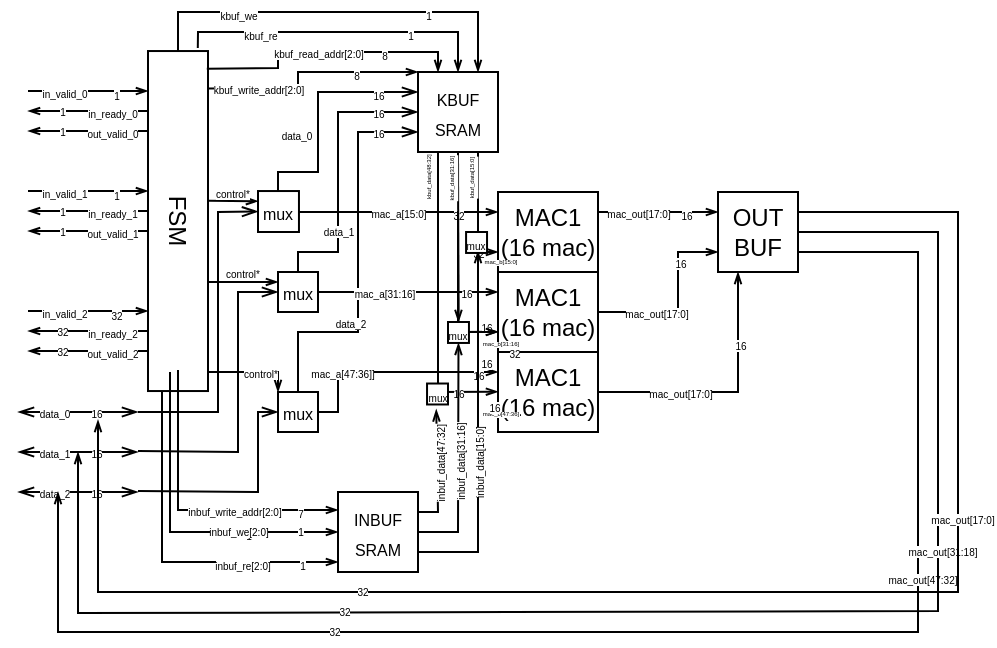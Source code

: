 <mxfile version="24.9.1">
  <diagram name="Page-1" id="lXaVr4ffHn5J0u4nvtV6">
    <mxGraphModel dx="608" dy="348" grid="1" gridSize="10" guides="1" tooltips="1" connect="1" arrows="1" fold="1" page="1" pageScale="1" pageWidth="850" pageHeight="1100" math="0" shadow="0">
      <root>
        <mxCell id="0" />
        <mxCell id="1" parent="0" />
        <mxCell id="hbV3hxeHcZxjDUzCkbi2-3" value="&lt;div&gt;&lt;font style=&quot;font-size: 8px;&quot;&gt;INBUF&lt;/font&gt;&lt;/div&gt;&lt;div&gt;&lt;font style=&quot;font-size: 8px;&quot;&gt;SRAM&lt;br&gt;&lt;/font&gt;&lt;/div&gt;" style="whiteSpace=wrap;html=1;aspect=fixed;" vertex="1" parent="1">
          <mxGeometry x="420" y="590" width="40" height="40" as="geometry" />
        </mxCell>
        <mxCell id="hbV3hxeHcZxjDUzCkbi2-4" value="&lt;div&gt;&lt;font style=&quot;font-size: 8px;&quot;&gt;KBUF&lt;/font&gt;&lt;/div&gt;&lt;div&gt;&lt;font style=&quot;font-size: 8px;&quot;&gt;SRAM&lt;br&gt;&lt;/font&gt;&lt;/div&gt;" style="whiteSpace=wrap;html=1;aspect=fixed;" vertex="1" parent="1">
          <mxGeometry x="460" y="380" width="40" height="40" as="geometry" />
        </mxCell>
        <mxCell id="hbV3hxeHcZxjDUzCkbi2-5" value="&lt;div&gt;OUT&lt;/div&gt;&lt;div&gt;BUF&lt;/div&gt;" style="whiteSpace=wrap;html=1;aspect=fixed;" vertex="1" parent="1">
          <mxGeometry x="610" y="440" width="40" height="40" as="geometry" />
        </mxCell>
        <mxCell id="hbV3hxeHcZxjDUzCkbi2-22" value="" style="endArrow=openThin;html=1;rounded=0;fontSize=5;endFill=0;endSize=4;" edge="1" parent="1">
          <mxGeometry width="50" height="50" relative="1" as="geometry">
            <mxPoint x="265" y="439.52" as="sourcePoint" />
            <mxPoint x="325" y="439.52" as="targetPoint" />
          </mxGeometry>
        </mxCell>
        <mxCell id="hbV3hxeHcZxjDUzCkbi2-23" value="in_valid_1" style="edgeLabel;html=1;align=center;verticalAlign=middle;resizable=0;points=[];fontSize=5;" vertex="1" connectable="0" parent="hbV3hxeHcZxjDUzCkbi2-22">
          <mxGeometry x="-0.407" relative="1" as="geometry">
            <mxPoint as="offset" />
          </mxGeometry>
        </mxCell>
        <mxCell id="hbV3hxeHcZxjDUzCkbi2-24" value="1" style="edgeLabel;html=1;align=center;verticalAlign=middle;resizable=0;points=[];fontSize=5;" vertex="1" connectable="0" parent="hbV3hxeHcZxjDUzCkbi2-22">
          <mxGeometry x="0.446" y="-1" relative="1" as="geometry">
            <mxPoint as="offset" />
          </mxGeometry>
        </mxCell>
        <mxCell id="hbV3hxeHcZxjDUzCkbi2-25" value="" style="endArrow=openThin;html=1;rounded=0;fontSize=5;endFill=0;endSize=4;" edge="1" parent="1">
          <mxGeometry width="50" height="50" relative="1" as="geometry">
            <mxPoint x="325" y="449.52" as="sourcePoint" />
            <mxPoint x="265" y="449.52" as="targetPoint" />
          </mxGeometry>
        </mxCell>
        <mxCell id="hbV3hxeHcZxjDUzCkbi2-26" value="in_ready_1" style="edgeLabel;html=1;align=center;verticalAlign=middle;resizable=0;points=[];fontSize=5;" vertex="1" connectable="0" parent="hbV3hxeHcZxjDUzCkbi2-25">
          <mxGeometry x="-0.407" relative="1" as="geometry">
            <mxPoint as="offset" />
          </mxGeometry>
        </mxCell>
        <mxCell id="hbV3hxeHcZxjDUzCkbi2-27" value="1" style="edgeLabel;html=1;align=center;verticalAlign=middle;resizable=0;points=[];fontSize=5;" vertex="1" connectable="0" parent="hbV3hxeHcZxjDUzCkbi2-25">
          <mxGeometry x="0.446" y="-1" relative="1" as="geometry">
            <mxPoint as="offset" />
          </mxGeometry>
        </mxCell>
        <mxCell id="hbV3hxeHcZxjDUzCkbi2-28" value="" style="endArrow=openThin;html=1;rounded=0;fontSize=5;endFill=0;endSize=4;" edge="1" parent="1">
          <mxGeometry width="50" height="50" relative="1" as="geometry">
            <mxPoint x="325" y="459.52" as="sourcePoint" />
            <mxPoint x="265" y="459.52" as="targetPoint" />
          </mxGeometry>
        </mxCell>
        <mxCell id="hbV3hxeHcZxjDUzCkbi2-29" value="out_valid_1" style="edgeLabel;html=1;align=center;verticalAlign=middle;resizable=0;points=[];fontSize=5;" vertex="1" connectable="0" parent="hbV3hxeHcZxjDUzCkbi2-28">
          <mxGeometry x="-0.407" relative="1" as="geometry">
            <mxPoint as="offset" />
          </mxGeometry>
        </mxCell>
        <mxCell id="hbV3hxeHcZxjDUzCkbi2-30" value="1" style="edgeLabel;html=1;align=center;verticalAlign=middle;resizable=0;points=[];fontSize=5;" vertex="1" connectable="0" parent="hbV3hxeHcZxjDUzCkbi2-28">
          <mxGeometry x="0.446" y="-1" relative="1" as="geometry">
            <mxPoint as="offset" />
          </mxGeometry>
        </mxCell>
        <mxCell id="hbV3hxeHcZxjDUzCkbi2-34" value="" style="endArrow=openThin;html=1;rounded=0;fontSize=5;endFill=0;endSize=4;" edge="1" parent="1">
          <mxGeometry width="50" height="50" relative="1" as="geometry">
            <mxPoint x="265" y="499.52" as="sourcePoint" />
            <mxPoint x="325" y="499.52" as="targetPoint" />
          </mxGeometry>
        </mxCell>
        <mxCell id="hbV3hxeHcZxjDUzCkbi2-35" value="in_valid_2" style="edgeLabel;html=1;align=center;verticalAlign=middle;resizable=0;points=[];fontSize=5;" vertex="1" connectable="0" parent="hbV3hxeHcZxjDUzCkbi2-34">
          <mxGeometry x="-0.407" relative="1" as="geometry">
            <mxPoint as="offset" />
          </mxGeometry>
        </mxCell>
        <mxCell id="hbV3hxeHcZxjDUzCkbi2-36" value="32" style="edgeLabel;html=1;align=center;verticalAlign=middle;resizable=0;points=[];fontSize=5;" vertex="1" connectable="0" parent="hbV3hxeHcZxjDUzCkbi2-34">
          <mxGeometry x="0.446" y="-1" relative="1" as="geometry">
            <mxPoint as="offset" />
          </mxGeometry>
        </mxCell>
        <mxCell id="hbV3hxeHcZxjDUzCkbi2-37" value="" style="endArrow=openThin;html=1;rounded=0;fontSize=5;endFill=0;endSize=4;" edge="1" parent="1">
          <mxGeometry width="50" height="50" relative="1" as="geometry">
            <mxPoint x="325" y="509.52" as="sourcePoint" />
            <mxPoint x="265" y="509.52" as="targetPoint" />
          </mxGeometry>
        </mxCell>
        <mxCell id="hbV3hxeHcZxjDUzCkbi2-38" value="in_ready_2" style="edgeLabel;html=1;align=center;verticalAlign=middle;resizable=0;points=[];fontSize=5;" vertex="1" connectable="0" parent="hbV3hxeHcZxjDUzCkbi2-37">
          <mxGeometry x="-0.407" relative="1" as="geometry">
            <mxPoint as="offset" />
          </mxGeometry>
        </mxCell>
        <mxCell id="hbV3hxeHcZxjDUzCkbi2-39" value="32" style="edgeLabel;html=1;align=center;verticalAlign=middle;resizable=0;points=[];fontSize=5;" vertex="1" connectable="0" parent="hbV3hxeHcZxjDUzCkbi2-37">
          <mxGeometry x="0.446" y="-1" relative="1" as="geometry">
            <mxPoint as="offset" />
          </mxGeometry>
        </mxCell>
        <mxCell id="hbV3hxeHcZxjDUzCkbi2-40" value="" style="endArrow=openThin;html=1;rounded=0;fontSize=5;endFill=0;endSize=4;" edge="1" parent="1">
          <mxGeometry width="50" height="50" relative="1" as="geometry">
            <mxPoint x="325" y="519.52" as="sourcePoint" />
            <mxPoint x="265" y="519.52" as="targetPoint" />
          </mxGeometry>
        </mxCell>
        <mxCell id="hbV3hxeHcZxjDUzCkbi2-41" value="out_valid_2" style="edgeLabel;html=1;align=center;verticalAlign=middle;resizable=0;points=[];fontSize=5;" vertex="1" connectable="0" parent="hbV3hxeHcZxjDUzCkbi2-40">
          <mxGeometry x="-0.407" relative="1" as="geometry">
            <mxPoint as="offset" />
          </mxGeometry>
        </mxCell>
        <mxCell id="hbV3hxeHcZxjDUzCkbi2-42" value="32" style="edgeLabel;html=1;align=center;verticalAlign=middle;resizable=0;points=[];fontSize=5;" vertex="1" connectable="0" parent="hbV3hxeHcZxjDUzCkbi2-40">
          <mxGeometry x="0.446" y="-1" relative="1" as="geometry">
            <mxPoint as="offset" />
          </mxGeometry>
        </mxCell>
        <mxCell id="hbV3hxeHcZxjDUzCkbi2-46" value="" style="endArrow=openThin;html=1;rounded=0;fontSize=5;endFill=0;endSize=4;" edge="1" parent="1">
          <mxGeometry width="50" height="50" relative="1" as="geometry">
            <mxPoint x="265" y="389.52" as="sourcePoint" />
            <mxPoint x="325" y="389.52" as="targetPoint" />
          </mxGeometry>
        </mxCell>
        <mxCell id="hbV3hxeHcZxjDUzCkbi2-47" value="in_valid_0" style="edgeLabel;html=1;align=center;verticalAlign=middle;resizable=0;points=[];fontSize=5;" vertex="1" connectable="0" parent="hbV3hxeHcZxjDUzCkbi2-46">
          <mxGeometry x="-0.407" relative="1" as="geometry">
            <mxPoint as="offset" />
          </mxGeometry>
        </mxCell>
        <mxCell id="hbV3hxeHcZxjDUzCkbi2-48" value="1" style="edgeLabel;html=1;align=center;verticalAlign=middle;resizable=0;points=[];fontSize=5;" vertex="1" connectable="0" parent="hbV3hxeHcZxjDUzCkbi2-46">
          <mxGeometry x="0.446" y="-1" relative="1" as="geometry">
            <mxPoint as="offset" />
          </mxGeometry>
        </mxCell>
        <mxCell id="hbV3hxeHcZxjDUzCkbi2-49" value="" style="endArrow=openThin;html=1;rounded=0;fontSize=5;endFill=0;endSize=4;" edge="1" parent="1">
          <mxGeometry width="50" height="50" relative="1" as="geometry">
            <mxPoint x="325" y="399.52" as="sourcePoint" />
            <mxPoint x="265" y="399.52" as="targetPoint" />
          </mxGeometry>
        </mxCell>
        <mxCell id="hbV3hxeHcZxjDUzCkbi2-50" value="in_ready_0" style="edgeLabel;html=1;align=center;verticalAlign=middle;resizable=0;points=[];fontSize=5;" vertex="1" connectable="0" parent="hbV3hxeHcZxjDUzCkbi2-49">
          <mxGeometry x="-0.407" relative="1" as="geometry">
            <mxPoint as="offset" />
          </mxGeometry>
        </mxCell>
        <mxCell id="hbV3hxeHcZxjDUzCkbi2-51" value="1" style="edgeLabel;html=1;align=center;verticalAlign=middle;resizable=0;points=[];fontSize=5;" vertex="1" connectable="0" parent="hbV3hxeHcZxjDUzCkbi2-49">
          <mxGeometry x="0.446" y="-1" relative="1" as="geometry">
            <mxPoint as="offset" />
          </mxGeometry>
        </mxCell>
        <mxCell id="hbV3hxeHcZxjDUzCkbi2-52" value="" style="endArrow=openThin;html=1;rounded=0;fontSize=5;endFill=0;endSize=4;" edge="1" parent="1">
          <mxGeometry width="50" height="50" relative="1" as="geometry">
            <mxPoint x="325" y="409.52" as="sourcePoint" />
            <mxPoint x="265" y="409.52" as="targetPoint" />
          </mxGeometry>
        </mxCell>
        <mxCell id="hbV3hxeHcZxjDUzCkbi2-53" value="out_valid_0" style="edgeLabel;html=1;align=center;verticalAlign=middle;resizable=0;points=[];fontSize=5;" vertex="1" connectable="0" parent="hbV3hxeHcZxjDUzCkbi2-52">
          <mxGeometry x="-0.407" relative="1" as="geometry">
            <mxPoint as="offset" />
          </mxGeometry>
        </mxCell>
        <mxCell id="hbV3hxeHcZxjDUzCkbi2-54" value="1" style="edgeLabel;html=1;align=center;verticalAlign=middle;resizable=0;points=[];fontSize=5;" vertex="1" connectable="0" parent="hbV3hxeHcZxjDUzCkbi2-52">
          <mxGeometry x="0.446" y="-1" relative="1" as="geometry">
            <mxPoint as="offset" />
          </mxGeometry>
        </mxCell>
        <mxCell id="hbV3hxeHcZxjDUzCkbi2-55" value="" style="endArrow=openThin;startArrow=openThin;html=1;rounded=0;endFill=0;startFill=0;strokeWidth=1;" edge="1" parent="1">
          <mxGeometry width="50" height="50" relative="1" as="geometry">
            <mxPoint x="260" y="570" as="sourcePoint" />
            <mxPoint x="320" y="570" as="targetPoint" />
          </mxGeometry>
        </mxCell>
        <mxCell id="hbV3hxeHcZxjDUzCkbi2-56" value="&lt;font&gt;data_1&lt;/font&gt;" style="edgeLabel;html=1;align=center;verticalAlign=middle;resizable=0;points=[];fontSize=5;" vertex="1" connectable="0" parent="hbV3hxeHcZxjDUzCkbi2-55">
          <mxGeometry x="-0.413" relative="1" as="geometry">
            <mxPoint as="offset" />
          </mxGeometry>
        </mxCell>
        <mxCell id="hbV3hxeHcZxjDUzCkbi2-57" value="&lt;font style=&quot;font-size: 5px;&quot;&gt;16&lt;br&gt;&lt;/font&gt;" style="edgeLabel;html=1;align=center;verticalAlign=middle;resizable=0;points=[];" vertex="1" connectable="0" parent="hbV3hxeHcZxjDUzCkbi2-55">
          <mxGeometry x="0.307" y="-1" relative="1" as="geometry">
            <mxPoint y="-2" as="offset" />
          </mxGeometry>
        </mxCell>
        <mxCell id="hbV3hxeHcZxjDUzCkbi2-58" value="" style="endArrow=openThin;startArrow=openThin;html=1;rounded=0;endFill=0;startFill=0;strokeWidth=1;" edge="1" parent="1">
          <mxGeometry width="50" height="50" relative="1" as="geometry">
            <mxPoint x="260" y="590" as="sourcePoint" />
            <mxPoint x="320" y="590" as="targetPoint" />
          </mxGeometry>
        </mxCell>
        <mxCell id="hbV3hxeHcZxjDUzCkbi2-59" value="&lt;font&gt;data_2&lt;/font&gt;" style="edgeLabel;html=1;align=center;verticalAlign=middle;resizable=0;points=[];fontSize=5;" vertex="1" connectable="0" parent="hbV3hxeHcZxjDUzCkbi2-58">
          <mxGeometry x="-0.413" relative="1" as="geometry">
            <mxPoint as="offset" />
          </mxGeometry>
        </mxCell>
        <mxCell id="hbV3hxeHcZxjDUzCkbi2-60" value="&lt;font style=&quot;font-size: 5px;&quot;&gt;16&lt;/font&gt;" style="edgeLabel;html=1;align=center;verticalAlign=middle;resizable=0;points=[];" vertex="1" connectable="0" parent="hbV3hxeHcZxjDUzCkbi2-58">
          <mxGeometry x="0.307" y="-1" relative="1" as="geometry">
            <mxPoint y="-2" as="offset" />
          </mxGeometry>
        </mxCell>
        <mxCell id="hbV3hxeHcZxjDUzCkbi2-61" value="" style="endArrow=openThin;startArrow=openThin;html=1;rounded=0;endFill=0;startFill=0;strokeWidth=1;" edge="1" parent="1">
          <mxGeometry width="50" height="50" relative="1" as="geometry">
            <mxPoint x="260" y="550" as="sourcePoint" />
            <mxPoint x="320" y="550" as="targetPoint" />
          </mxGeometry>
        </mxCell>
        <mxCell id="hbV3hxeHcZxjDUzCkbi2-62" value="&lt;font&gt;data_0&lt;/font&gt;" style="edgeLabel;html=1;align=center;verticalAlign=middle;resizable=0;points=[];fontSize=5;" vertex="1" connectable="0" parent="hbV3hxeHcZxjDUzCkbi2-61">
          <mxGeometry x="-0.413" relative="1" as="geometry">
            <mxPoint as="offset" />
          </mxGeometry>
        </mxCell>
        <mxCell id="hbV3hxeHcZxjDUzCkbi2-63" value="&lt;div&gt;&lt;font style=&quot;font-size: 5px;&quot;&gt;16&lt;/font&gt;&lt;/div&gt;" style="edgeLabel;html=1;align=center;verticalAlign=middle;resizable=0;points=[];" vertex="1" connectable="0" parent="hbV3hxeHcZxjDUzCkbi2-61">
          <mxGeometry x="0.307" y="-1" relative="1" as="geometry">
            <mxPoint y="-2" as="offset" />
          </mxGeometry>
        </mxCell>
        <mxCell id="hbV3hxeHcZxjDUzCkbi2-64" value="&lt;div&gt;MAC1&lt;/div&gt;&lt;div&gt;(16 mac)&lt;/div&gt;" style="rounded=0;whiteSpace=wrap;html=1;" vertex="1" parent="1">
          <mxGeometry x="500" y="440" width="50" height="40" as="geometry" />
        </mxCell>
        <mxCell id="hbV3hxeHcZxjDUzCkbi2-67" value="" style="endArrow=openThin;html=1;rounded=0;fontSize=5;endFill=0;endSize=4;" edge="1" parent="1">
          <mxGeometry width="50" height="50" relative="1" as="geometry">
            <mxPoint x="410" y="450" as="sourcePoint" />
            <mxPoint x="500" y="450" as="targetPoint" />
          </mxGeometry>
        </mxCell>
        <mxCell id="hbV3hxeHcZxjDUzCkbi2-68" value="mac_a[15:0]" style="edgeLabel;html=1;align=center;verticalAlign=middle;resizable=0;points=[];fontSize=5;" vertex="1" connectable="0" parent="hbV3hxeHcZxjDUzCkbi2-67">
          <mxGeometry x="-0.407" relative="1" as="geometry">
            <mxPoint x="13" as="offset" />
          </mxGeometry>
        </mxCell>
        <mxCell id="hbV3hxeHcZxjDUzCkbi2-69" value="32" style="edgeLabel;html=1;align=center;verticalAlign=middle;resizable=0;points=[];fontSize=5;" vertex="1" connectable="0" parent="hbV3hxeHcZxjDUzCkbi2-67">
          <mxGeometry x="0.446" y="-1" relative="1" as="geometry">
            <mxPoint x="5" as="offset" />
          </mxGeometry>
        </mxCell>
        <mxCell id="hbV3hxeHcZxjDUzCkbi2-75" value="" style="endArrow=openThin;startArrow=none;html=1;rounded=0;endFill=0;startFill=0;strokeWidth=1;entryX=-0.038;entryY=0.749;entryDx=0;entryDy=0;entryPerimeter=0;exitX=0.5;exitY=0;exitDx=0;exitDy=0;" edge="1" parent="1" source="hbV3hxeHcZxjDUzCkbi2-123">
          <mxGeometry width="50" height="50" relative="1" as="geometry">
            <mxPoint x="401.52" y="540" as="sourcePoint" />
            <mxPoint x="460.0" y="409.96" as="targetPoint" />
            <Array as="points">
              <mxPoint x="400" y="520" />
              <mxPoint x="400" y="510" />
              <mxPoint x="430" y="510" />
              <mxPoint x="430" y="410" />
            </Array>
          </mxGeometry>
        </mxCell>
        <mxCell id="hbV3hxeHcZxjDUzCkbi2-76" value="&lt;font&gt;data_2&lt;/font&gt;" style="edgeLabel;html=1;align=center;verticalAlign=middle;resizable=0;points=[];fontSize=5;" vertex="1" connectable="0" parent="hbV3hxeHcZxjDUzCkbi2-75">
          <mxGeometry x="-0.413" relative="1" as="geometry">
            <mxPoint y="-5" as="offset" />
          </mxGeometry>
        </mxCell>
        <mxCell id="hbV3hxeHcZxjDUzCkbi2-77" value="16" style="edgeLabel;html=1;align=center;verticalAlign=middle;resizable=0;points=[];fontSize=5;" vertex="1" connectable="0" parent="hbV3hxeHcZxjDUzCkbi2-75">
          <mxGeometry x="0.307" y="-1" relative="1" as="geometry">
            <mxPoint x="9" y="-36" as="offset" />
          </mxGeometry>
        </mxCell>
        <mxCell id="hbV3hxeHcZxjDUzCkbi2-78" value="&lt;div&gt;MAC1&lt;/div&gt;&lt;div&gt;(16 mac)&lt;/div&gt;" style="rounded=0;whiteSpace=wrap;html=1;" vertex="1" parent="1">
          <mxGeometry x="500" y="480" width="50" height="40" as="geometry" />
        </mxCell>
        <mxCell id="hbV3hxeHcZxjDUzCkbi2-79" value="&lt;div&gt;MAC1&lt;/div&gt;&lt;div&gt;(16 mac)&lt;/div&gt;" style="rounded=0;whiteSpace=wrap;html=1;" vertex="1" parent="1">
          <mxGeometry x="500" y="520" width="50" height="40" as="geometry" />
        </mxCell>
        <mxCell id="hbV3hxeHcZxjDUzCkbi2-80" value="" style="endArrow=openThin;html=1;rounded=0;fontSize=5;endFill=0;endSize=4;" edge="1" parent="1">
          <mxGeometry width="50" height="50" relative="1" as="geometry">
            <mxPoint x="480" y="480" as="sourcePoint" />
            <mxPoint x="500" y="509.83" as="targetPoint" />
            <Array as="points">
              <mxPoint x="480" y="510" />
            </Array>
          </mxGeometry>
        </mxCell>
        <mxCell id="hbV3hxeHcZxjDUzCkbi2-82" value="16" style="edgeLabel;html=1;align=center;verticalAlign=middle;resizable=0;points=[];fontSize=5;" vertex="1" connectable="0" parent="hbV3hxeHcZxjDUzCkbi2-80">
          <mxGeometry x="0.446" y="-1" relative="1" as="geometry">
            <mxPoint x="8" y="-4" as="offset" />
          </mxGeometry>
        </mxCell>
        <mxCell id="hbV3hxeHcZxjDUzCkbi2-83" value="" style="endArrow=openThin;html=1;rounded=0;fontSize=5;endFill=0;endSize=4;exitX=0.25;exitY=1;exitDx=0;exitDy=0;" edge="1" parent="1" source="hbV3hxeHcZxjDUzCkbi2-4">
          <mxGeometry width="50" height="50" relative="1" as="geometry">
            <mxPoint x="470" y="460" as="sourcePoint" />
            <mxPoint x="500" y="539.83" as="targetPoint" />
            <Array as="points">
              <mxPoint x="470" y="540" />
            </Array>
          </mxGeometry>
        </mxCell>
        <mxCell id="hbV3hxeHcZxjDUzCkbi2-85" value="16" style="edgeLabel;html=1;align=center;verticalAlign=middle;resizable=0;points=[];fontSize=5;" vertex="1" connectable="0" parent="hbV3hxeHcZxjDUzCkbi2-83">
          <mxGeometry x="0.446" y="-1" relative="1" as="geometry">
            <mxPoint x="11" y="11" as="offset" />
          </mxGeometry>
        </mxCell>
        <mxCell id="hbV3hxeHcZxjDUzCkbi2-91" value="" style="endArrow=openThin;startArrow=none;html=1;rounded=0;endFill=0;startFill=0;strokeWidth=1;entryX=-0.038;entryY=0.749;entryDx=0;entryDy=0;entryPerimeter=0;exitX=0.5;exitY=0;exitDx=0;exitDy=0;" edge="1" parent="1" source="hbV3hxeHcZxjDUzCkbi2-122">
          <mxGeometry width="50" height="50" relative="1" as="geometry">
            <mxPoint x="410" y="490" as="sourcePoint" />
            <mxPoint x="460" y="400" as="targetPoint" />
            <Array as="points">
              <mxPoint x="400" y="470" />
              <mxPoint x="420" y="470" />
              <mxPoint x="420" y="440" />
              <mxPoint x="420" y="420" />
              <mxPoint x="420" y="400" />
            </Array>
          </mxGeometry>
        </mxCell>
        <mxCell id="hbV3hxeHcZxjDUzCkbi2-92" value="&lt;font&gt;data_1&lt;/font&gt;" style="edgeLabel;html=1;align=center;verticalAlign=middle;resizable=0;points=[];fontSize=5;" vertex="1" connectable="0" parent="hbV3hxeHcZxjDUzCkbi2-91">
          <mxGeometry x="-0.413" relative="1" as="geometry">
            <mxPoint as="offset" />
          </mxGeometry>
        </mxCell>
        <mxCell id="hbV3hxeHcZxjDUzCkbi2-93" value="16" style="edgeLabel;html=1;align=center;verticalAlign=middle;resizable=0;points=[];fontSize=5;" vertex="1" connectable="0" parent="hbV3hxeHcZxjDUzCkbi2-91">
          <mxGeometry x="0.307" y="-1" relative="1" as="geometry">
            <mxPoint x="19" y="-9" as="offset" />
          </mxGeometry>
        </mxCell>
        <mxCell id="hbV3hxeHcZxjDUzCkbi2-94" value="" style="endArrow=openThin;startArrow=none;html=1;rounded=0;endFill=0;startFill=0;strokeWidth=1;entryX=0;entryY=0.25;entryDx=0;entryDy=0;" edge="1" parent="1" target="hbV3hxeHcZxjDUzCkbi2-4">
          <mxGeometry width="50" height="50" relative="1" as="geometry">
            <mxPoint x="410" y="450" as="sourcePoint" />
            <mxPoint x="450" y="390" as="targetPoint" />
            <Array as="points">
              <mxPoint x="400" y="450" />
              <mxPoint x="390" y="440" />
              <mxPoint x="390" y="430" />
              <mxPoint x="400" y="430" />
              <mxPoint x="410" y="430" />
              <mxPoint x="410" y="390" />
            </Array>
          </mxGeometry>
        </mxCell>
        <mxCell id="hbV3hxeHcZxjDUzCkbi2-95" value="&lt;font&gt;data_0&lt;/font&gt;" style="edgeLabel;html=1;align=center;verticalAlign=middle;resizable=0;points=[];fontSize=5;" vertex="1" connectable="0" parent="hbV3hxeHcZxjDUzCkbi2-94">
          <mxGeometry x="-0.413" relative="1" as="geometry">
            <mxPoint y="-19" as="offset" />
          </mxGeometry>
        </mxCell>
        <mxCell id="hbV3hxeHcZxjDUzCkbi2-96" value="&lt;font style=&quot;font-size: 5px;&quot;&gt;16&lt;/font&gt;" style="edgeLabel;html=1;align=center;verticalAlign=middle;resizable=0;points=[];" vertex="1" connectable="0" parent="hbV3hxeHcZxjDUzCkbi2-94">
          <mxGeometry x="0.307" y="-1" relative="1" as="geometry">
            <mxPoint x="30" y="-1" as="offset" />
          </mxGeometry>
        </mxCell>
        <mxCell id="hbV3hxeHcZxjDUzCkbi2-97" value="" style="endArrow=openThin;html=1;rounded=0;fontSize=5;endFill=0;endSize=4;exitX=1;exitY=0.5;exitDx=0;exitDy=0;" edge="1" parent="1" source="hbV3hxeHcZxjDUzCkbi2-122">
          <mxGeometry width="50" height="50" relative="1" as="geometry">
            <mxPoint x="420" y="500" as="sourcePoint" />
            <mxPoint x="500" y="490" as="targetPoint" />
            <Array as="points">
              <mxPoint x="420" y="490" />
            </Array>
          </mxGeometry>
        </mxCell>
        <mxCell id="hbV3hxeHcZxjDUzCkbi2-98" value="mac_a[31:16]" style="edgeLabel;html=1;align=center;verticalAlign=middle;resizable=0;points=[];fontSize=5;" vertex="1" connectable="0" parent="hbV3hxeHcZxjDUzCkbi2-97">
          <mxGeometry x="-0.407" relative="1" as="geometry">
            <mxPoint x="6" as="offset" />
          </mxGeometry>
        </mxCell>
        <mxCell id="hbV3hxeHcZxjDUzCkbi2-99" value="16" style="edgeLabel;html=1;align=center;verticalAlign=middle;resizable=0;points=[];fontSize=5;" vertex="1" connectable="0" parent="hbV3hxeHcZxjDUzCkbi2-97">
          <mxGeometry x="0.446" y="-1" relative="1" as="geometry">
            <mxPoint x="9" y="-1" as="offset" />
          </mxGeometry>
        </mxCell>
        <mxCell id="hbV3hxeHcZxjDUzCkbi2-100" value="" style="endArrow=openThin;html=1;rounded=0;fontSize=5;endFill=0;endSize=4;exitX=1;exitY=0.5;exitDx=0;exitDy=0;" edge="1" parent="1" source="hbV3hxeHcZxjDUzCkbi2-123">
          <mxGeometry width="50" height="50" relative="1" as="geometry">
            <mxPoint x="430" y="530" as="sourcePoint" />
            <mxPoint x="500" y="530" as="targetPoint" />
            <Array as="points">
              <mxPoint x="420" y="550" />
              <mxPoint x="420" y="530" />
            </Array>
          </mxGeometry>
        </mxCell>
        <mxCell id="hbV3hxeHcZxjDUzCkbi2-101" value="mac_a[47:36]]" style="edgeLabel;html=1;align=center;verticalAlign=middle;resizable=0;points=[];fontSize=5;" vertex="1" connectable="0" parent="hbV3hxeHcZxjDUzCkbi2-100">
          <mxGeometry x="-0.407" relative="1" as="geometry">
            <mxPoint x="-1" as="offset" />
          </mxGeometry>
        </mxCell>
        <mxCell id="hbV3hxeHcZxjDUzCkbi2-102" value="16" style="edgeLabel;html=1;align=center;verticalAlign=middle;resizable=0;points=[];fontSize=5;" vertex="1" connectable="0" parent="hbV3hxeHcZxjDUzCkbi2-100">
          <mxGeometry x="0.446" y="-1" relative="1" as="geometry">
            <mxPoint x="20" as="offset" />
          </mxGeometry>
        </mxCell>
        <mxCell id="hbV3hxeHcZxjDUzCkbi2-103" value="" style="endArrow=openThin;html=1;rounded=0;fontSize=5;endFill=0;endSize=4;" edge="1" parent="1">
          <mxGeometry width="50" height="50" relative="1" as="geometry">
            <mxPoint x="550" y="450" as="sourcePoint" />
            <mxPoint x="610" y="450" as="targetPoint" />
          </mxGeometry>
        </mxCell>
        <mxCell id="hbV3hxeHcZxjDUzCkbi2-104" value="mac_out[17:0]" style="edgeLabel;html=1;align=center;verticalAlign=middle;resizable=0;points=[];fontSize=5;" vertex="1" connectable="0" parent="hbV3hxeHcZxjDUzCkbi2-103">
          <mxGeometry x="-0.407" relative="1" as="geometry">
            <mxPoint x="2" as="offset" />
          </mxGeometry>
        </mxCell>
        <mxCell id="hbV3hxeHcZxjDUzCkbi2-105" value="16" style="edgeLabel;html=1;align=center;verticalAlign=middle;resizable=0;points=[];fontSize=5;" vertex="1" connectable="0" parent="hbV3hxeHcZxjDUzCkbi2-103">
          <mxGeometry x="0.446" y="-1" relative="1" as="geometry">
            <mxPoint as="offset" />
          </mxGeometry>
        </mxCell>
        <mxCell id="hbV3hxeHcZxjDUzCkbi2-107" value="" style="endArrow=openThin;html=1;rounded=0;fontSize=5;endFill=0;endSize=4;exitX=1;exitY=0.5;exitDx=0;exitDy=0;" edge="1" parent="1" source="hbV3hxeHcZxjDUzCkbi2-78">
          <mxGeometry width="50" height="50" relative="1" as="geometry">
            <mxPoint x="550" y="470" as="sourcePoint" />
            <mxPoint x="610" y="470" as="targetPoint" />
            <Array as="points">
              <mxPoint x="590" y="500" />
              <mxPoint x="590" y="470" />
            </Array>
          </mxGeometry>
        </mxCell>
        <mxCell id="hbV3hxeHcZxjDUzCkbi2-108" value="mac_out[17:0]" style="edgeLabel;html=1;align=center;verticalAlign=middle;resizable=0;points=[];fontSize=5;" vertex="1" connectable="0" parent="hbV3hxeHcZxjDUzCkbi2-107">
          <mxGeometry x="-0.407" relative="1" as="geometry">
            <mxPoint x="2" as="offset" />
          </mxGeometry>
        </mxCell>
        <mxCell id="hbV3hxeHcZxjDUzCkbi2-109" value="16" style="edgeLabel;html=1;align=center;verticalAlign=middle;resizable=0;points=[];fontSize=5;" vertex="1" connectable="0" parent="hbV3hxeHcZxjDUzCkbi2-107">
          <mxGeometry x="0.446" y="-1" relative="1" as="geometry">
            <mxPoint as="offset" />
          </mxGeometry>
        </mxCell>
        <mxCell id="hbV3hxeHcZxjDUzCkbi2-110" value="" style="endArrow=openThin;html=1;rounded=0;fontSize=5;endFill=0;endSize=4;exitX=1;exitY=0.5;exitDx=0;exitDy=0;entryX=0.25;entryY=1;entryDx=0;entryDy=0;" edge="1" parent="1" target="hbV3hxeHcZxjDUzCkbi2-5">
          <mxGeometry width="50" height="50" relative="1" as="geometry">
            <mxPoint x="550" y="540" as="sourcePoint" />
            <mxPoint x="610" y="510" as="targetPoint" />
            <Array as="points">
              <mxPoint x="590" y="540" />
              <mxPoint x="620" y="540" />
            </Array>
          </mxGeometry>
        </mxCell>
        <mxCell id="hbV3hxeHcZxjDUzCkbi2-111" value="mac_out[17:0]" style="edgeLabel;html=1;align=center;verticalAlign=middle;resizable=0;points=[];fontSize=5;" vertex="1" connectable="0" parent="hbV3hxeHcZxjDUzCkbi2-110">
          <mxGeometry x="-0.407" relative="1" as="geometry">
            <mxPoint x="2" as="offset" />
          </mxGeometry>
        </mxCell>
        <mxCell id="hbV3hxeHcZxjDUzCkbi2-112" value="16" style="edgeLabel;html=1;align=center;verticalAlign=middle;resizable=0;points=[];fontSize=5;" vertex="1" connectable="0" parent="hbV3hxeHcZxjDUzCkbi2-110">
          <mxGeometry x="0.446" y="-1" relative="1" as="geometry">
            <mxPoint as="offset" />
          </mxGeometry>
        </mxCell>
        <mxCell id="hbV3hxeHcZxjDUzCkbi2-114" value="&lt;font style=&quot;font-size: 8px;&quot;&gt;mux&lt;/font&gt;" style="whiteSpace=wrap;html=1;aspect=fixed;" vertex="1" parent="1">
          <mxGeometry x="380" y="439.52" width="20.48" height="20.48" as="geometry" />
        </mxCell>
        <mxCell id="hbV3hxeHcZxjDUzCkbi2-118" value="FSM" style="rounded=0;whiteSpace=wrap;html=1;rotation=90;" vertex="1" parent="1">
          <mxGeometry x="255" y="439.52" width="170" height="30" as="geometry" />
        </mxCell>
        <mxCell id="hbV3hxeHcZxjDUzCkbi2-122" value="&lt;font style=&quot;font-size: 8px;&quot;&gt;mux&lt;/font&gt;" style="whiteSpace=wrap;html=1;aspect=fixed;" vertex="1" parent="1">
          <mxGeometry x="390" y="480" width="20" height="20" as="geometry" />
        </mxCell>
        <mxCell id="hbV3hxeHcZxjDUzCkbi2-123" value="&lt;font style=&quot;font-size: 8px;&quot;&gt;mux&lt;/font&gt;" style="whiteSpace=wrap;html=1;aspect=fixed;" vertex="1" parent="1">
          <mxGeometry x="390" y="540" width="20" height="20" as="geometry" />
        </mxCell>
        <mxCell id="hbV3hxeHcZxjDUzCkbi2-124" value="" style="endArrow=openThin;html=1;rounded=0;fontSize=5;endFill=0;endSize=4;exitX=0.052;exitY=0.02;exitDx=0;exitDy=0;exitPerimeter=0;entryX=0.25;entryY=0;entryDx=0;entryDy=0;" edge="1" parent="1" source="hbV3hxeHcZxjDUzCkbi2-118" target="hbV3hxeHcZxjDUzCkbi2-4">
          <mxGeometry width="50" height="50" relative="1" as="geometry">
            <mxPoint x="350" y="350" as="sourcePoint" />
            <mxPoint x="410" y="350" as="targetPoint" />
            <Array as="points">
              <mxPoint x="390" y="378" />
              <mxPoint x="390" y="370" />
              <mxPoint x="470" y="370" />
            </Array>
          </mxGeometry>
        </mxCell>
        <mxCell id="hbV3hxeHcZxjDUzCkbi2-125" value="kbuf_read_addr[2:0]" style="edgeLabel;html=1;align=center;verticalAlign=middle;resizable=0;points=[];fontSize=5;" vertex="1" connectable="0" parent="hbV3hxeHcZxjDUzCkbi2-124">
          <mxGeometry x="-0.407" relative="1" as="geometry">
            <mxPoint x="20" y="-4" as="offset" />
          </mxGeometry>
        </mxCell>
        <mxCell id="hbV3hxeHcZxjDUzCkbi2-126" value="8" style="edgeLabel;html=1;align=center;verticalAlign=middle;resizable=0;points=[];fontSize=5;" vertex="1" connectable="0" parent="hbV3hxeHcZxjDUzCkbi2-124">
          <mxGeometry x="0.446" y="-1" relative="1" as="geometry">
            <mxPoint as="offset" />
          </mxGeometry>
        </mxCell>
        <mxCell id="hbV3hxeHcZxjDUzCkbi2-129" value="" style="endArrow=openThin;html=1;rounded=0;fontSize=5;endFill=0;endSize=4;exitX=-0.009;exitY=0.17;exitDx=0;exitDy=0;exitPerimeter=0;entryX=0.5;entryY=0;entryDx=0;entryDy=0;" edge="1" parent="1" source="hbV3hxeHcZxjDUzCkbi2-118" target="hbV3hxeHcZxjDUzCkbi2-4">
          <mxGeometry width="50" height="50" relative="1" as="geometry">
            <mxPoint x="350" y="358" as="sourcePoint" />
            <mxPoint x="466" y="360" as="targetPoint" />
            <Array as="points">
              <mxPoint x="350" y="360" />
              <mxPoint x="480" y="360" />
            </Array>
          </mxGeometry>
        </mxCell>
        <mxCell id="hbV3hxeHcZxjDUzCkbi2-131" value="1" style="edgeLabel;html=1;align=center;verticalAlign=middle;resizable=0;points=[];fontSize=5;" vertex="1" connectable="0" parent="hbV3hxeHcZxjDUzCkbi2-129">
          <mxGeometry x="0.446" y="-1" relative="1" as="geometry">
            <mxPoint as="offset" />
          </mxGeometry>
        </mxCell>
        <mxCell id="hbV3hxeHcZxjDUzCkbi2-132" value="&lt;font style=&quot;font-size: 5px;&quot;&gt;kbuf_re&lt;/font&gt;" style="edgeLabel;html=1;align=center;verticalAlign=middle;resizable=0;points=[];" vertex="1" connectable="0" parent="hbV3hxeHcZxjDUzCkbi2-129">
          <mxGeometry x="-0.506" relative="1" as="geometry">
            <mxPoint as="offset" />
          </mxGeometry>
        </mxCell>
        <mxCell id="hbV3hxeHcZxjDUzCkbi2-133" value="" style="endArrow=openThin;html=1;rounded=0;fontSize=5;endFill=0;endSize=4;exitX=0;exitY=0.5;exitDx=0;exitDy=0;entryX=0.75;entryY=0;entryDx=0;entryDy=0;" edge="1" parent="1" source="hbV3hxeHcZxjDUzCkbi2-118" target="hbV3hxeHcZxjDUzCkbi2-4">
          <mxGeometry width="50" height="50" relative="1" as="geometry">
            <mxPoint x="360" y="358" as="sourcePoint" />
            <mxPoint x="490" y="370" as="targetPoint" />
            <Array as="points">
              <mxPoint x="340" y="350" />
              <mxPoint x="360" y="350" />
              <mxPoint x="490" y="350" />
            </Array>
          </mxGeometry>
        </mxCell>
        <mxCell id="hbV3hxeHcZxjDUzCkbi2-134" value="1" style="edgeLabel;html=1;align=center;verticalAlign=middle;resizable=0;points=[];fontSize=5;" vertex="1" connectable="0" parent="hbV3hxeHcZxjDUzCkbi2-133">
          <mxGeometry x="0.446" y="-1" relative="1" as="geometry">
            <mxPoint as="offset" />
          </mxGeometry>
        </mxCell>
        <mxCell id="hbV3hxeHcZxjDUzCkbi2-135" value="&lt;font style=&quot;font-size: 5px;&quot;&gt;kbuf_we&lt;/font&gt;" style="edgeLabel;html=1;align=center;verticalAlign=middle;resizable=0;points=[];" vertex="1" connectable="0" parent="hbV3hxeHcZxjDUzCkbi2-133">
          <mxGeometry x="-0.506" relative="1" as="geometry">
            <mxPoint as="offset" />
          </mxGeometry>
        </mxCell>
        <mxCell id="hbV3hxeHcZxjDUzCkbi2-137" value="" style="endArrow=openThin;html=1;rounded=0;fontSize=5;endFill=0;endSize=4;exitX=0.11;exitY=-0.01;exitDx=0;exitDy=0;exitPerimeter=0;entryX=0;entryY=0;entryDx=0;entryDy=0;" edge="1" parent="1" source="hbV3hxeHcZxjDUzCkbi2-118" target="hbV3hxeHcZxjDUzCkbi2-4">
          <mxGeometry width="50" height="50" relative="1" as="geometry">
            <mxPoint x="360" y="388" as="sourcePoint" />
            <mxPoint x="476" y="390" as="targetPoint" />
            <Array as="points">
              <mxPoint x="400" y="388" />
              <mxPoint x="400" y="380" />
              <mxPoint x="406" y="380" />
            </Array>
          </mxGeometry>
        </mxCell>
        <mxCell id="hbV3hxeHcZxjDUzCkbi2-138" value="kbuf_write_addr[2:0]" style="edgeLabel;html=1;align=center;verticalAlign=middle;resizable=0;points=[];fontSize=5;" vertex="1" connectable="0" parent="hbV3hxeHcZxjDUzCkbi2-137">
          <mxGeometry x="-0.407" relative="1" as="geometry">
            <mxPoint x="-9" as="offset" />
          </mxGeometry>
        </mxCell>
        <mxCell id="hbV3hxeHcZxjDUzCkbi2-139" value="8" style="edgeLabel;html=1;align=center;verticalAlign=middle;resizable=0;points=[];fontSize=5;" vertex="1" connectable="0" parent="hbV3hxeHcZxjDUzCkbi2-137">
          <mxGeometry x="0.446" y="-1" relative="1" as="geometry">
            <mxPoint as="offset" />
          </mxGeometry>
        </mxCell>
        <mxCell id="hbV3hxeHcZxjDUzCkbi2-140" value="" style="endArrow=openThin;html=1;rounded=0;entryX=0;entryY=0.5;entryDx=0;entryDy=0;endFill=0;" edge="1" parent="1" target="hbV3hxeHcZxjDUzCkbi2-114">
          <mxGeometry width="50" height="50" relative="1" as="geometry">
            <mxPoint x="320" y="550" as="sourcePoint" />
            <mxPoint x="440" y="490" as="targetPoint" />
            <Array as="points">
              <mxPoint x="360" y="550" />
              <mxPoint x="360" y="450" />
            </Array>
          </mxGeometry>
        </mxCell>
        <mxCell id="hbV3hxeHcZxjDUzCkbi2-141" value="" style="endArrow=openThin;html=1;rounded=0;entryX=0;entryY=0.5;entryDx=0;entryDy=0;endFill=0;" edge="1" parent="1" target="hbV3hxeHcZxjDUzCkbi2-122">
          <mxGeometry width="50" height="50" relative="1" as="geometry">
            <mxPoint x="320" y="569.52" as="sourcePoint" />
            <mxPoint x="380" y="469.52" as="targetPoint" />
            <Array as="points">
              <mxPoint x="370" y="570" />
              <mxPoint x="370" y="490" />
            </Array>
          </mxGeometry>
        </mxCell>
        <mxCell id="hbV3hxeHcZxjDUzCkbi2-143" value="" style="endArrow=openThin;html=1;rounded=0;entryX=0;entryY=0.5;entryDx=0;entryDy=0;endFill=0;" edge="1" parent="1" target="hbV3hxeHcZxjDUzCkbi2-123">
          <mxGeometry width="50" height="50" relative="1" as="geometry">
            <mxPoint x="320" y="589.52" as="sourcePoint" />
            <mxPoint x="380" y="520" as="targetPoint" />
            <Array as="points">
              <mxPoint x="380" y="590" />
              <mxPoint x="380" y="550" />
            </Array>
          </mxGeometry>
        </mxCell>
        <mxCell id="hbV3hxeHcZxjDUzCkbi2-145" value="" style="endArrow=openThin;html=1;rounded=0;fontSize=5;endFill=0;endSize=4;exitX=0.44;exitY=-0.015;exitDx=0;exitDy=0;exitPerimeter=0;entryX=0;entryY=0.25;entryDx=0;entryDy=0;" edge="1" parent="1" source="hbV3hxeHcZxjDUzCkbi2-118" target="hbV3hxeHcZxjDUzCkbi2-114">
          <mxGeometry width="50" height="50" relative="1" as="geometry">
            <mxPoint x="330" y="420" as="sourcePoint" />
            <mxPoint x="390" y="420" as="targetPoint" />
          </mxGeometry>
        </mxCell>
        <mxCell id="hbV3hxeHcZxjDUzCkbi2-148" value="&lt;font&gt;control*&lt;/font&gt;" style="edgeLabel;html=1;align=center;verticalAlign=middle;resizable=0;points=[];fontSize=5;" vertex="1" connectable="0" parent="hbV3hxeHcZxjDUzCkbi2-145">
          <mxGeometry x="-0.052" y="1" relative="1" as="geometry">
            <mxPoint y="-4" as="offset" />
          </mxGeometry>
        </mxCell>
        <mxCell id="hbV3hxeHcZxjDUzCkbi2-151" value="" style="endArrow=openThin;html=1;rounded=0;fontSize=5;endFill=0;endSize=4;entryX=0;entryY=0.25;entryDx=0;entryDy=0;exitX=0.679;exitY=-0.015;exitDx=0;exitDy=0;exitPerimeter=0;" edge="1" parent="1" source="hbV3hxeHcZxjDUzCkbi2-118" target="hbV3hxeHcZxjDUzCkbi2-122">
          <mxGeometry width="50" height="50" relative="1" as="geometry">
            <mxPoint x="360" y="485" as="sourcePoint" />
            <mxPoint x="380" y="481" as="targetPoint" />
          </mxGeometry>
        </mxCell>
        <mxCell id="hbV3hxeHcZxjDUzCkbi2-152" value="&lt;font&gt;control*&lt;/font&gt;" style="edgeLabel;html=1;align=center;verticalAlign=middle;resizable=0;points=[];fontSize=5;" vertex="1" connectable="0" parent="hbV3hxeHcZxjDUzCkbi2-151">
          <mxGeometry x="-0.052" y="1" relative="1" as="geometry">
            <mxPoint y="-4" as="offset" />
          </mxGeometry>
        </mxCell>
        <mxCell id="hbV3hxeHcZxjDUzCkbi2-153" value="" style="endArrow=openThin;html=1;rounded=0;fontSize=5;endFill=0;endSize=4;entryX=0;entryY=0;entryDx=0;entryDy=0;exitX=0.679;exitY=-0.015;exitDx=0;exitDy=0;exitPerimeter=0;" edge="1" parent="1" target="hbV3hxeHcZxjDUzCkbi2-123">
          <mxGeometry width="50" height="50" relative="1" as="geometry">
            <mxPoint x="355" y="530" as="sourcePoint" />
            <mxPoint x="390" y="530" as="targetPoint" />
            <Array as="points">
              <mxPoint x="390" y="530" />
            </Array>
          </mxGeometry>
        </mxCell>
        <mxCell id="hbV3hxeHcZxjDUzCkbi2-154" value="&lt;font&gt;control*&lt;/font&gt;" style="edgeLabel;html=1;align=center;verticalAlign=middle;resizable=0;points=[];fontSize=5;" vertex="1" connectable="0" parent="hbV3hxeHcZxjDUzCkbi2-153">
          <mxGeometry x="-0.052" y="1" relative="1" as="geometry">
            <mxPoint x="4" y="1" as="offset" />
          </mxGeometry>
        </mxCell>
        <mxCell id="hbV3hxeHcZxjDUzCkbi2-155" value="" style="endArrow=openThin;html=1;rounded=0;fontSize=5;endFill=0;endSize=4;exitX=1;exitY=0.25;exitDx=0;exitDy=0;entryX=0.439;entryY=1.235;entryDx=0;entryDy=0;entryPerimeter=0;" edge="1" parent="1" source="hbV3hxeHcZxjDUzCkbi2-3" target="hbV3hxeHcZxjDUzCkbi2-202">
          <mxGeometry width="50" height="50" relative="1" as="geometry">
            <mxPoint x="460" y="610" as="sourcePoint" />
            <mxPoint x="470" y="540" as="targetPoint" />
            <Array as="points">
              <mxPoint x="470" y="600" />
            </Array>
          </mxGeometry>
        </mxCell>
        <mxCell id="hbV3hxeHcZxjDUzCkbi2-156" value="&lt;div&gt;&lt;div&gt;&lt;div&gt;inbuf_data[47:32]&lt;/div&gt;&lt;/div&gt;&lt;/div&gt;" style="edgeLabel;html=1;align=center;verticalAlign=middle;resizable=0;points=[];fontSize=5;rotation=-90;" vertex="1" connectable="0" parent="hbV3hxeHcZxjDUzCkbi2-155">
          <mxGeometry x="-0.407" relative="1" as="geometry">
            <mxPoint y="-16" as="offset" />
          </mxGeometry>
        </mxCell>
        <mxCell id="hbV3hxeHcZxjDUzCkbi2-157" value="16" style="edgeLabel;html=1;align=center;verticalAlign=middle;resizable=0;points=[];fontSize=5;" vertex="1" connectable="0" parent="hbV3hxeHcZxjDUzCkbi2-155">
          <mxGeometry x="0.446" y="-1" relative="1" as="geometry">
            <mxPoint x="23" y="-41" as="offset" />
          </mxGeometry>
        </mxCell>
        <mxCell id="hbV3hxeHcZxjDUzCkbi2-158" value="" style="endArrow=openThin;html=1;rounded=0;fontSize=5;endFill=0;endSize=4;entryX=0;entryY=0.5;entryDx=0;entryDy=0;" edge="1" parent="1">
          <mxGeometry width="50" height="50" relative="1" as="geometry">
            <mxPoint x="340" y="529" as="sourcePoint" />
            <mxPoint x="420" y="599" as="targetPoint" />
            <Array as="points">
              <mxPoint x="340" y="599" />
            </Array>
          </mxGeometry>
        </mxCell>
        <mxCell id="hbV3hxeHcZxjDUzCkbi2-159" value="inbuf_write_addr[2:0]" style="edgeLabel;html=1;align=center;verticalAlign=middle;resizable=0;points=[];fontSize=5;" vertex="1" connectable="0" parent="hbV3hxeHcZxjDUzCkbi2-158">
          <mxGeometry x="-0.407" relative="1" as="geometry">
            <mxPoint x="28" y="25" as="offset" />
          </mxGeometry>
        </mxCell>
        <mxCell id="hbV3hxeHcZxjDUzCkbi2-160" value="7" style="edgeLabel;html=1;align=center;verticalAlign=middle;resizable=0;points=[];fontSize=5;" vertex="1" connectable="0" parent="hbV3hxeHcZxjDUzCkbi2-158">
          <mxGeometry x="0.446" y="-1" relative="1" as="geometry">
            <mxPoint x="22" as="offset" />
          </mxGeometry>
        </mxCell>
        <mxCell id="hbV3hxeHcZxjDUzCkbi2-166" value="" style="endArrow=openThin;html=1;rounded=0;fontSize=5;endFill=0;endSize=4;exitX=0.75;exitY=1;exitDx=0;exitDy=0;entryX=0;entryY=0.75;entryDx=0;entryDy=0;" edge="1" parent="1" source="hbV3hxeHcZxjDUzCkbi2-4" target="hbV3hxeHcZxjDUzCkbi2-64">
          <mxGeometry width="50" height="50" relative="1" as="geometry">
            <mxPoint x="480" y="429.52" as="sourcePoint" />
            <mxPoint x="510" y="469.35" as="targetPoint" />
            <Array as="points">
              <mxPoint x="490" y="440" />
              <mxPoint x="490" y="470" />
            </Array>
          </mxGeometry>
        </mxCell>
        <mxCell id="hbV3hxeHcZxjDUzCkbi2-168" value="32" style="edgeLabel;html=1;align=center;verticalAlign=middle;resizable=0;points=[];fontSize=5;" vertex="1" connectable="0" parent="hbV3hxeHcZxjDUzCkbi2-166">
          <mxGeometry x="0.446" y="-1" relative="1" as="geometry">
            <mxPoint x="1" y="6" as="offset" />
          </mxGeometry>
        </mxCell>
        <mxCell id="hbV3hxeHcZxjDUzCkbi2-169" value="" style="endArrow=openThin;html=1;rounded=0;fontSize=5;endFill=0;endSize=4;exitX=0.5;exitY=1;exitDx=0;exitDy=0;entryX=0;entryY=0.75;entryDx=0;entryDy=0;" edge="1" parent="1" source="hbV3hxeHcZxjDUzCkbi2-203" target="hbV3hxeHcZxjDUzCkbi2-78">
          <mxGeometry width="50" height="50" relative="1" as="geometry">
            <mxPoint x="480" y="429.52" as="sourcePoint" />
            <mxPoint x="490" y="479.52" as="targetPoint" />
            <Array as="points">
              <mxPoint x="480" y="449.52" />
              <mxPoint x="480" y="510" />
            </Array>
          </mxGeometry>
        </mxCell>
        <mxCell id="hbV3hxeHcZxjDUzCkbi2-173" value="&lt;font style=&quot;font-size: 3px;&quot;&gt;kbuf_data[15:0]&lt;/font&gt;" style="edgeLabel;html=1;align=center;verticalAlign=middle;resizable=0;points=[];rotation=-90;fontSize=5;" vertex="1" connectable="0" parent="1">
          <mxGeometry x="486.0" y="433.308" as="geometry" />
        </mxCell>
        <mxCell id="hbV3hxeHcZxjDUzCkbi2-175" value="&lt;font&gt;mac_b[15:0]&lt;/font&gt;" style="edgeLabel;html=1;align=center;verticalAlign=middle;resizable=0;points=[];fontSize=3;" vertex="1" connectable="0" parent="1">
          <mxGeometry x="500" y="495.003" as="geometry">
            <mxPoint x="1" y="-20" as="offset" />
          </mxGeometry>
        </mxCell>
        <mxCell id="hbV3hxeHcZxjDUzCkbi2-176" value="&lt;font&gt;mac_b[31:16]&lt;/font&gt;" style="edgeLabel;html=1;align=center;verticalAlign=middle;resizable=0;points=[];fontSize=3;" vertex="1" connectable="0" parent="1">
          <mxGeometry x="500" y="535.763" as="geometry">
            <mxPoint x="1" y="-20" as="offset" />
          </mxGeometry>
        </mxCell>
        <mxCell id="hbV3hxeHcZxjDUzCkbi2-177" value="&lt;font&gt;mac_b[47:36]&lt;/font&gt;" style="edgeLabel;html=1;align=center;verticalAlign=middle;resizable=0;points=[];fontSize=3;" vertex="1" connectable="0" parent="1">
          <mxGeometry x="500" y="564.003" as="geometry">
            <mxPoint x="1" y="-13" as="offset" />
          </mxGeometry>
        </mxCell>
        <mxCell id="hbV3hxeHcZxjDUzCkbi2-178" value="" style="endArrow=openThin;html=1;rounded=0;fontSize=5;endFill=0;endSize=4;entryX=-0.05;entryY=0.875;entryDx=0;entryDy=0;entryPerimeter=0;" edge="1" parent="1">
          <mxGeometry width="50" height="50" relative="1" as="geometry">
            <mxPoint x="332" y="540" as="sourcePoint" />
            <mxPoint x="420" y="625" as="targetPoint" />
            <Array as="points">
              <mxPoint x="332" y="625" />
            </Array>
          </mxGeometry>
        </mxCell>
        <mxCell id="hbV3hxeHcZxjDUzCkbi2-179" value="1" style="edgeLabel;html=1;align=center;verticalAlign=middle;resizable=0;points=[];fontSize=5;" vertex="1" connectable="0" parent="hbV3hxeHcZxjDUzCkbi2-178">
          <mxGeometry x="0.446" y="-1" relative="1" as="geometry">
            <mxPoint x="30" as="offset" />
          </mxGeometry>
        </mxCell>
        <mxCell id="hbV3hxeHcZxjDUzCkbi2-180" value="&lt;font&gt;inbuf_re[2:0]&lt;/font&gt;" style="edgeLabel;html=1;align=center;verticalAlign=middle;resizable=0;points=[];fontSize=5;" vertex="1" connectable="0" parent="hbV3hxeHcZxjDUzCkbi2-178">
          <mxGeometry x="-0.506" relative="1" as="geometry">
            <mxPoint x="40" y="43" as="offset" />
          </mxGeometry>
        </mxCell>
        <mxCell id="hbV3hxeHcZxjDUzCkbi2-181" value="" style="endArrow=openThin;html=1;rounded=0;fontSize=5;endFill=0;endSize=4;" edge="1" parent="1">
          <mxGeometry width="50" height="50" relative="1" as="geometry">
            <mxPoint x="336" y="530" as="sourcePoint" />
            <mxPoint x="420" y="610" as="targetPoint" />
            <Array as="points">
              <mxPoint x="336" y="610" />
            </Array>
          </mxGeometry>
        </mxCell>
        <mxCell id="hbV3hxeHcZxjDUzCkbi2-182" value="1" style="edgeLabel;html=1;align=center;verticalAlign=middle;resizable=0;points=[];fontSize=5;" vertex="1" connectable="0" parent="hbV3hxeHcZxjDUzCkbi2-181">
          <mxGeometry x="0.446" y="-1" relative="1" as="geometry">
            <mxPoint as="offset" />
          </mxGeometry>
        </mxCell>
        <mxCell id="hbV3hxeHcZxjDUzCkbi2-183" value="&lt;font&gt;inbuf_we[2:0]&lt;/font&gt;" style="edgeLabel;html=1;align=center;verticalAlign=middle;resizable=0;points=[];fontSize=5;" vertex="1" connectable="0" parent="hbV3hxeHcZxjDUzCkbi2-181">
          <mxGeometry x="-0.506" relative="1" as="geometry">
            <mxPoint x="34" y="38" as="offset" />
          </mxGeometry>
        </mxCell>
        <mxCell id="hbV3hxeHcZxjDUzCkbi2-184" value="&lt;font&gt;1&lt;/font&gt;" style="edgeLabel;html=1;align=center;verticalAlign=middle;resizable=0;points=[];fontSize=5;" vertex="1" connectable="0" parent="hbV3hxeHcZxjDUzCkbi2-181">
          <mxGeometry x="0.736" y="-1" relative="1" as="geometry">
            <mxPoint x="2" y="-2" as="offset" />
          </mxGeometry>
        </mxCell>
        <mxCell id="hbV3hxeHcZxjDUzCkbi2-185" value="" style="endArrow=openThin;html=1;rounded=0;fontSize=5;endFill=0;endSize=4;exitX=1;exitY=0.75;exitDx=0;exitDy=0;" edge="1" parent="1" source="hbV3hxeHcZxjDUzCkbi2-5">
          <mxGeometry width="50" height="50" relative="1" as="geometry">
            <mxPoint x="670" y="594" as="sourcePoint" />
            <mxPoint x="280" y="590" as="targetPoint" />
            <Array as="points">
              <mxPoint x="670" y="470" />
              <mxPoint x="710" y="470" />
              <mxPoint x="710" y="564" />
              <mxPoint x="710" y="660" />
              <mxPoint x="280" y="660" />
            </Array>
          </mxGeometry>
        </mxCell>
        <mxCell id="hbV3hxeHcZxjDUzCkbi2-186" value="mac_out[47:32]" style="edgeLabel;html=1;align=center;verticalAlign=middle;resizable=0;points=[];fontSize=5;" vertex="1" connectable="0" parent="hbV3hxeHcZxjDUzCkbi2-185">
          <mxGeometry x="-0.407" relative="1" as="geometry">
            <mxPoint x="2" as="offset" />
          </mxGeometry>
        </mxCell>
        <mxCell id="hbV3hxeHcZxjDUzCkbi2-187" value="32" style="edgeLabel;html=1;align=center;verticalAlign=middle;resizable=0;points=[];fontSize=5;" vertex="1" connectable="0" parent="hbV3hxeHcZxjDUzCkbi2-185">
          <mxGeometry x="0.446" y="-1" relative="1" as="geometry">
            <mxPoint as="offset" />
          </mxGeometry>
        </mxCell>
        <mxCell id="hbV3hxeHcZxjDUzCkbi2-188" value="" style="endArrow=openThin;html=1;rounded=0;fontSize=5;endFill=0;endSize=4;exitX=1;exitY=0.5;exitDx=0;exitDy=0;" edge="1" parent="1" source="hbV3hxeHcZxjDUzCkbi2-5">
          <mxGeometry width="50" height="50" relative="1" as="geometry">
            <mxPoint x="650" y="469.52" as="sourcePoint" />
            <mxPoint x="290" y="570" as="targetPoint" />
            <Array as="points">
              <mxPoint x="680" y="460" />
              <mxPoint x="720" y="460" />
              <mxPoint x="720" y="563.52" />
              <mxPoint x="720" y="649.52" />
              <mxPoint x="290" y="650.52" />
            </Array>
          </mxGeometry>
        </mxCell>
        <mxCell id="hbV3hxeHcZxjDUzCkbi2-189" value="mac_out[31:18]" style="edgeLabel;html=1;align=center;verticalAlign=middle;resizable=0;points=[];fontSize=5;" vertex="1" connectable="0" parent="hbV3hxeHcZxjDUzCkbi2-188">
          <mxGeometry x="-0.407" relative="1" as="geometry">
            <mxPoint x="2" as="offset" />
          </mxGeometry>
        </mxCell>
        <mxCell id="hbV3hxeHcZxjDUzCkbi2-190" value="32" style="edgeLabel;html=1;align=center;verticalAlign=middle;resizable=0;points=[];fontSize=5;" vertex="1" connectable="0" parent="hbV3hxeHcZxjDUzCkbi2-188">
          <mxGeometry x="0.446" y="-1" relative="1" as="geometry">
            <mxPoint as="offset" />
          </mxGeometry>
        </mxCell>
        <mxCell id="hbV3hxeHcZxjDUzCkbi2-191" value="" style="endArrow=openThin;html=1;rounded=0;fontSize=5;endFill=0;endSize=4;exitX=1;exitY=0.25;exitDx=0;exitDy=0;" edge="1" parent="1" source="hbV3hxeHcZxjDUzCkbi2-5">
          <mxGeometry width="50" height="50" relative="1" as="geometry">
            <mxPoint x="670" y="450" as="sourcePoint" />
            <mxPoint x="300" y="554" as="targetPoint" />
            <Array as="points">
              <mxPoint x="690" y="450" />
              <mxPoint x="730" y="450" />
              <mxPoint x="730" y="554" />
              <mxPoint x="730" y="640" />
              <mxPoint x="300" y="640" />
            </Array>
          </mxGeometry>
        </mxCell>
        <mxCell id="hbV3hxeHcZxjDUzCkbi2-192" value="mac_out[17:0]" style="edgeLabel;html=1;align=center;verticalAlign=middle;resizable=0;points=[];fontSize=5;" vertex="1" connectable="0" parent="hbV3hxeHcZxjDUzCkbi2-191">
          <mxGeometry x="-0.407" relative="1" as="geometry">
            <mxPoint x="2" as="offset" />
          </mxGeometry>
        </mxCell>
        <mxCell id="hbV3hxeHcZxjDUzCkbi2-193" value="32" style="edgeLabel;html=1;align=center;verticalAlign=middle;resizable=0;points=[];fontSize=5;" vertex="1" connectable="0" parent="hbV3hxeHcZxjDUzCkbi2-191">
          <mxGeometry x="0.446" y="-1" relative="1" as="geometry">
            <mxPoint as="offset" />
          </mxGeometry>
        </mxCell>
        <mxCell id="hbV3hxeHcZxjDUzCkbi2-194" value="" style="endArrow=openThin;html=1;rounded=0;fontSize=5;endFill=0;endSize=4;exitX=1;exitY=0.5;exitDx=0;exitDy=0;entryX=0.5;entryY=1;entryDx=0;entryDy=0;" edge="1" parent="1" source="hbV3hxeHcZxjDUzCkbi2-3" target="hbV3hxeHcZxjDUzCkbi2-203">
          <mxGeometry width="50" height="50" relative="1" as="geometry">
            <mxPoint x="470" y="620" as="sourcePoint" />
            <mxPoint x="480" y="510" as="targetPoint" />
            <Array as="points">
              <mxPoint x="480" y="610" />
            </Array>
          </mxGeometry>
        </mxCell>
        <mxCell id="hbV3hxeHcZxjDUzCkbi2-195" value="&lt;div&gt;inbuf_data[31:16]&lt;/div&gt;" style="edgeLabel;html=1;align=center;verticalAlign=middle;resizable=0;points=[];fontSize=5;rotation=-90;" vertex="1" connectable="0" parent="hbV3hxeHcZxjDUzCkbi2-194">
          <mxGeometry x="-0.407" relative="1" as="geometry">
            <mxPoint y="-21" as="offset" />
          </mxGeometry>
        </mxCell>
        <mxCell id="hbV3hxeHcZxjDUzCkbi2-196" value="16" style="edgeLabel;html=1;align=center;verticalAlign=middle;resizable=0;points=[];fontSize=5;" vertex="1" connectable="0" parent="hbV3hxeHcZxjDUzCkbi2-194">
          <mxGeometry x="0.446" y="-1" relative="1" as="geometry">
            <mxPoint x="17" as="offset" />
          </mxGeometry>
        </mxCell>
        <mxCell id="hbV3hxeHcZxjDUzCkbi2-197" value="" style="endArrow=openThin;html=1;rounded=0;fontSize=5;endFill=0;endSize=4;exitX=1;exitY=0.75;exitDx=0;exitDy=0;" edge="1" parent="1" source="hbV3hxeHcZxjDUzCkbi2-3">
          <mxGeometry width="50" height="50" relative="1" as="geometry">
            <mxPoint x="460" y="579.52" as="sourcePoint" />
            <mxPoint x="490" y="469.52" as="targetPoint" />
            <Array as="points">
              <mxPoint x="490" y="620" />
            </Array>
          </mxGeometry>
        </mxCell>
        <mxCell id="hbV3hxeHcZxjDUzCkbi2-198" value="inbuf_data[15:0]" style="edgeLabel;html=1;align=center;verticalAlign=middle;resizable=0;points=[];fontSize=5;rotation=-90;" vertex="1" connectable="0" parent="hbV3hxeHcZxjDUzCkbi2-197">
          <mxGeometry x="-0.407" relative="1" as="geometry">
            <mxPoint y="-21" as="offset" />
          </mxGeometry>
        </mxCell>
        <mxCell id="hbV3hxeHcZxjDUzCkbi2-199" value="32" style="edgeLabel;html=1;align=center;verticalAlign=middle;resizable=0;points=[];fontSize=5;" vertex="1" connectable="0" parent="hbV3hxeHcZxjDUzCkbi2-197">
          <mxGeometry x="0.446" y="-1" relative="1" as="geometry">
            <mxPoint x="17" as="offset" />
          </mxGeometry>
        </mxCell>
        <mxCell id="hbV3hxeHcZxjDUzCkbi2-202" value="&lt;font style=&quot;font-size: 5px;&quot;&gt;mux&lt;/font&gt;" style="whiteSpace=wrap;html=1;aspect=fixed;" vertex="1" parent="1">
          <mxGeometry x="464.52" y="535.76" width="10.48" height="10.48" as="geometry" />
        </mxCell>
        <mxCell id="hbV3hxeHcZxjDUzCkbi2-204" value="" style="endArrow=openThin;html=1;rounded=0;fontSize=5;endFill=0;endSize=4;exitX=0.5;exitY=1;exitDx=0;exitDy=0;entryX=0.5;entryY=0;entryDx=0;entryDy=0;" edge="1" parent="1" source="hbV3hxeHcZxjDUzCkbi2-4" target="hbV3hxeHcZxjDUzCkbi2-203">
          <mxGeometry width="50" height="50" relative="1" as="geometry">
            <mxPoint x="480" y="420" as="sourcePoint" />
            <mxPoint x="500" y="510" as="targetPoint" />
            <Array as="points" />
          </mxGeometry>
        </mxCell>
        <mxCell id="hbV3hxeHcZxjDUzCkbi2-205" value="&lt;font style=&quot;font-size: 3px;&quot;&gt;kbuf_data[31:16]&lt;/font&gt;" style="edgeLabel;html=1;align=center;verticalAlign=middle;resizable=0;points=[];rotation=-90;fontSize=5;" vertex="1" connectable="0" parent="hbV3hxeHcZxjDUzCkbi2-204">
          <mxGeometry x="-0.05" y="-1" relative="1" as="geometry">
            <mxPoint x="-3" y="-27" as="offset" />
          </mxGeometry>
        </mxCell>
        <mxCell id="hbV3hxeHcZxjDUzCkbi2-203" value="&lt;font style=&quot;font-size: 5px;&quot;&gt;mux&lt;/font&gt;" style="whiteSpace=wrap;html=1;aspect=fixed;" vertex="1" parent="1">
          <mxGeometry x="475" y="505" width="10.48" height="10.48" as="geometry" />
        </mxCell>
        <mxCell id="hbV3hxeHcZxjDUzCkbi2-209" value="&lt;font style=&quot;font-size: 5px;&quot;&gt;mux&lt;/font&gt;" style="whiteSpace=wrap;html=1;aspect=fixed;" vertex="1" parent="1">
          <mxGeometry x="484.04" y="460" width="10.48" height="10.48" as="geometry" />
        </mxCell>
        <mxCell id="hbV3hxeHcZxjDUzCkbi2-212" value="&lt;font style=&quot;font-size: 3px;&quot;&gt;kbuf_data[48:32]&lt;/font&gt;" style="edgeLabel;html=1;align=center;verticalAlign=middle;resizable=0;points=[];rotation=-90;fontSize=5;" vertex="1" connectable="0" parent="1">
          <mxGeometry x="464.524" y="433.312" as="geometry" />
        </mxCell>
      </root>
    </mxGraphModel>
  </diagram>
</mxfile>
